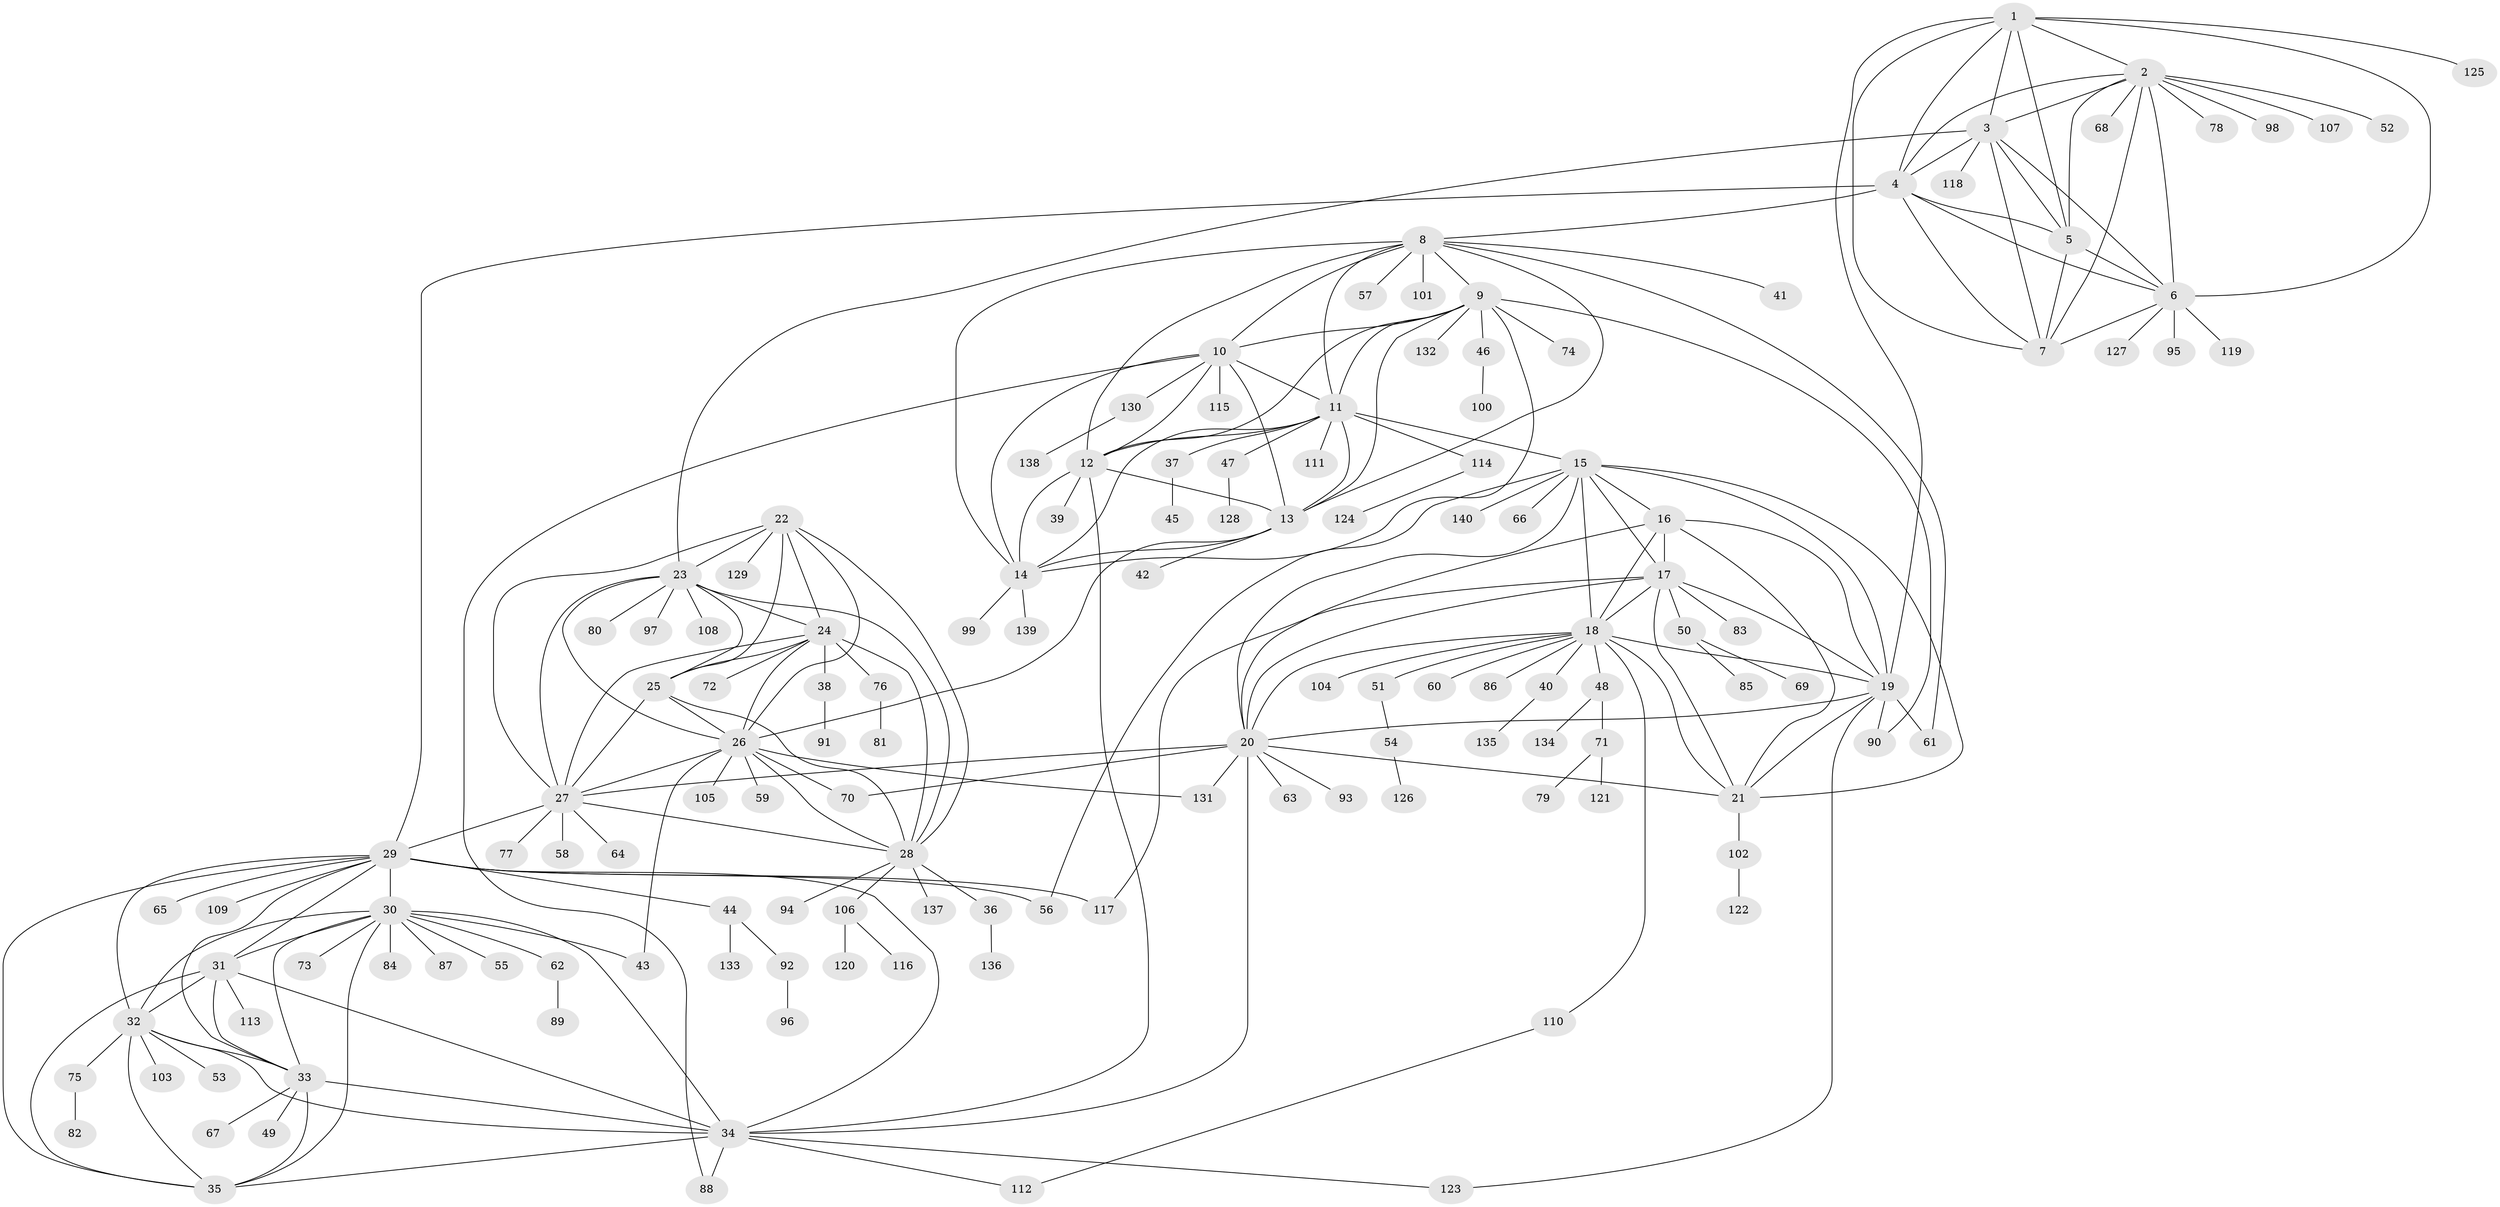 // coarse degree distribution, {5: 0.03571428571428571, 8: 0.05952380952380952, 4: 0.03571428571428571, 13: 0.011904761904761904, 6: 0.047619047619047616, 10: 0.03571428571428571, 11: 0.011904761904761904, 7: 0.011904761904761904, 9: 0.011904761904761904, 1: 0.5952380952380952, 2: 0.13095238095238096, 3: 0.011904761904761904}
// Generated by graph-tools (version 1.1) at 2025/19/03/04/25 18:19:45]
// undirected, 140 vertices, 230 edges
graph export_dot {
graph [start="1"]
  node [color=gray90,style=filled];
  1;
  2;
  3;
  4;
  5;
  6;
  7;
  8;
  9;
  10;
  11;
  12;
  13;
  14;
  15;
  16;
  17;
  18;
  19;
  20;
  21;
  22;
  23;
  24;
  25;
  26;
  27;
  28;
  29;
  30;
  31;
  32;
  33;
  34;
  35;
  36;
  37;
  38;
  39;
  40;
  41;
  42;
  43;
  44;
  45;
  46;
  47;
  48;
  49;
  50;
  51;
  52;
  53;
  54;
  55;
  56;
  57;
  58;
  59;
  60;
  61;
  62;
  63;
  64;
  65;
  66;
  67;
  68;
  69;
  70;
  71;
  72;
  73;
  74;
  75;
  76;
  77;
  78;
  79;
  80;
  81;
  82;
  83;
  84;
  85;
  86;
  87;
  88;
  89;
  90;
  91;
  92;
  93;
  94;
  95;
  96;
  97;
  98;
  99;
  100;
  101;
  102;
  103;
  104;
  105;
  106;
  107;
  108;
  109;
  110;
  111;
  112;
  113;
  114;
  115;
  116;
  117;
  118;
  119;
  120;
  121;
  122;
  123;
  124;
  125;
  126;
  127;
  128;
  129;
  130;
  131;
  132;
  133;
  134;
  135;
  136;
  137;
  138;
  139;
  140;
  1 -- 2;
  1 -- 3;
  1 -- 4;
  1 -- 5;
  1 -- 6;
  1 -- 7;
  1 -- 19;
  1 -- 125;
  2 -- 3;
  2 -- 4;
  2 -- 5;
  2 -- 6;
  2 -- 7;
  2 -- 52;
  2 -- 68;
  2 -- 78;
  2 -- 98;
  2 -- 107;
  3 -- 4;
  3 -- 5;
  3 -- 6;
  3 -- 7;
  3 -- 23;
  3 -- 118;
  4 -- 5;
  4 -- 6;
  4 -- 7;
  4 -- 8;
  4 -- 29;
  5 -- 6;
  5 -- 7;
  6 -- 7;
  6 -- 95;
  6 -- 119;
  6 -- 127;
  8 -- 9;
  8 -- 10;
  8 -- 11;
  8 -- 12;
  8 -- 13;
  8 -- 14;
  8 -- 41;
  8 -- 57;
  8 -- 61;
  8 -- 101;
  9 -- 10;
  9 -- 11;
  9 -- 12;
  9 -- 13;
  9 -- 14;
  9 -- 46;
  9 -- 74;
  9 -- 90;
  9 -- 132;
  10 -- 11;
  10 -- 12;
  10 -- 13;
  10 -- 14;
  10 -- 88;
  10 -- 115;
  10 -- 130;
  11 -- 12;
  11 -- 13;
  11 -- 14;
  11 -- 15;
  11 -- 37;
  11 -- 47;
  11 -- 111;
  11 -- 114;
  12 -- 13;
  12 -- 14;
  12 -- 34;
  12 -- 39;
  13 -- 14;
  13 -- 26;
  13 -- 42;
  14 -- 99;
  14 -- 139;
  15 -- 16;
  15 -- 17;
  15 -- 18;
  15 -- 19;
  15 -- 20;
  15 -- 21;
  15 -- 56;
  15 -- 66;
  15 -- 140;
  16 -- 17;
  16 -- 18;
  16 -- 19;
  16 -- 20;
  16 -- 21;
  17 -- 18;
  17 -- 19;
  17 -- 20;
  17 -- 21;
  17 -- 50;
  17 -- 83;
  17 -- 117;
  18 -- 19;
  18 -- 20;
  18 -- 21;
  18 -- 40;
  18 -- 48;
  18 -- 51;
  18 -- 60;
  18 -- 86;
  18 -- 104;
  18 -- 110;
  19 -- 20;
  19 -- 21;
  19 -- 61;
  19 -- 90;
  19 -- 123;
  20 -- 21;
  20 -- 27;
  20 -- 34;
  20 -- 63;
  20 -- 70;
  20 -- 93;
  20 -- 131;
  21 -- 102;
  22 -- 23;
  22 -- 24;
  22 -- 25;
  22 -- 26;
  22 -- 27;
  22 -- 28;
  22 -- 129;
  23 -- 24;
  23 -- 25;
  23 -- 26;
  23 -- 27;
  23 -- 28;
  23 -- 80;
  23 -- 97;
  23 -- 108;
  24 -- 25;
  24 -- 26;
  24 -- 27;
  24 -- 28;
  24 -- 38;
  24 -- 72;
  24 -- 76;
  25 -- 26;
  25 -- 27;
  25 -- 28;
  26 -- 27;
  26 -- 28;
  26 -- 43;
  26 -- 59;
  26 -- 70;
  26 -- 105;
  26 -- 131;
  27 -- 28;
  27 -- 29;
  27 -- 58;
  27 -- 64;
  27 -- 77;
  28 -- 36;
  28 -- 94;
  28 -- 106;
  28 -- 137;
  29 -- 30;
  29 -- 31;
  29 -- 32;
  29 -- 33;
  29 -- 34;
  29 -- 35;
  29 -- 44;
  29 -- 56;
  29 -- 65;
  29 -- 109;
  29 -- 117;
  30 -- 31;
  30 -- 32;
  30 -- 33;
  30 -- 34;
  30 -- 35;
  30 -- 43;
  30 -- 55;
  30 -- 62;
  30 -- 73;
  30 -- 84;
  30 -- 87;
  31 -- 32;
  31 -- 33;
  31 -- 34;
  31 -- 35;
  31 -- 113;
  32 -- 33;
  32 -- 34;
  32 -- 35;
  32 -- 53;
  32 -- 75;
  32 -- 103;
  33 -- 34;
  33 -- 35;
  33 -- 49;
  33 -- 67;
  34 -- 35;
  34 -- 88;
  34 -- 112;
  34 -- 123;
  36 -- 136;
  37 -- 45;
  38 -- 91;
  40 -- 135;
  44 -- 92;
  44 -- 133;
  46 -- 100;
  47 -- 128;
  48 -- 71;
  48 -- 134;
  50 -- 69;
  50 -- 85;
  51 -- 54;
  54 -- 126;
  62 -- 89;
  71 -- 79;
  71 -- 121;
  75 -- 82;
  76 -- 81;
  92 -- 96;
  102 -- 122;
  106 -- 116;
  106 -- 120;
  110 -- 112;
  114 -- 124;
  130 -- 138;
}
